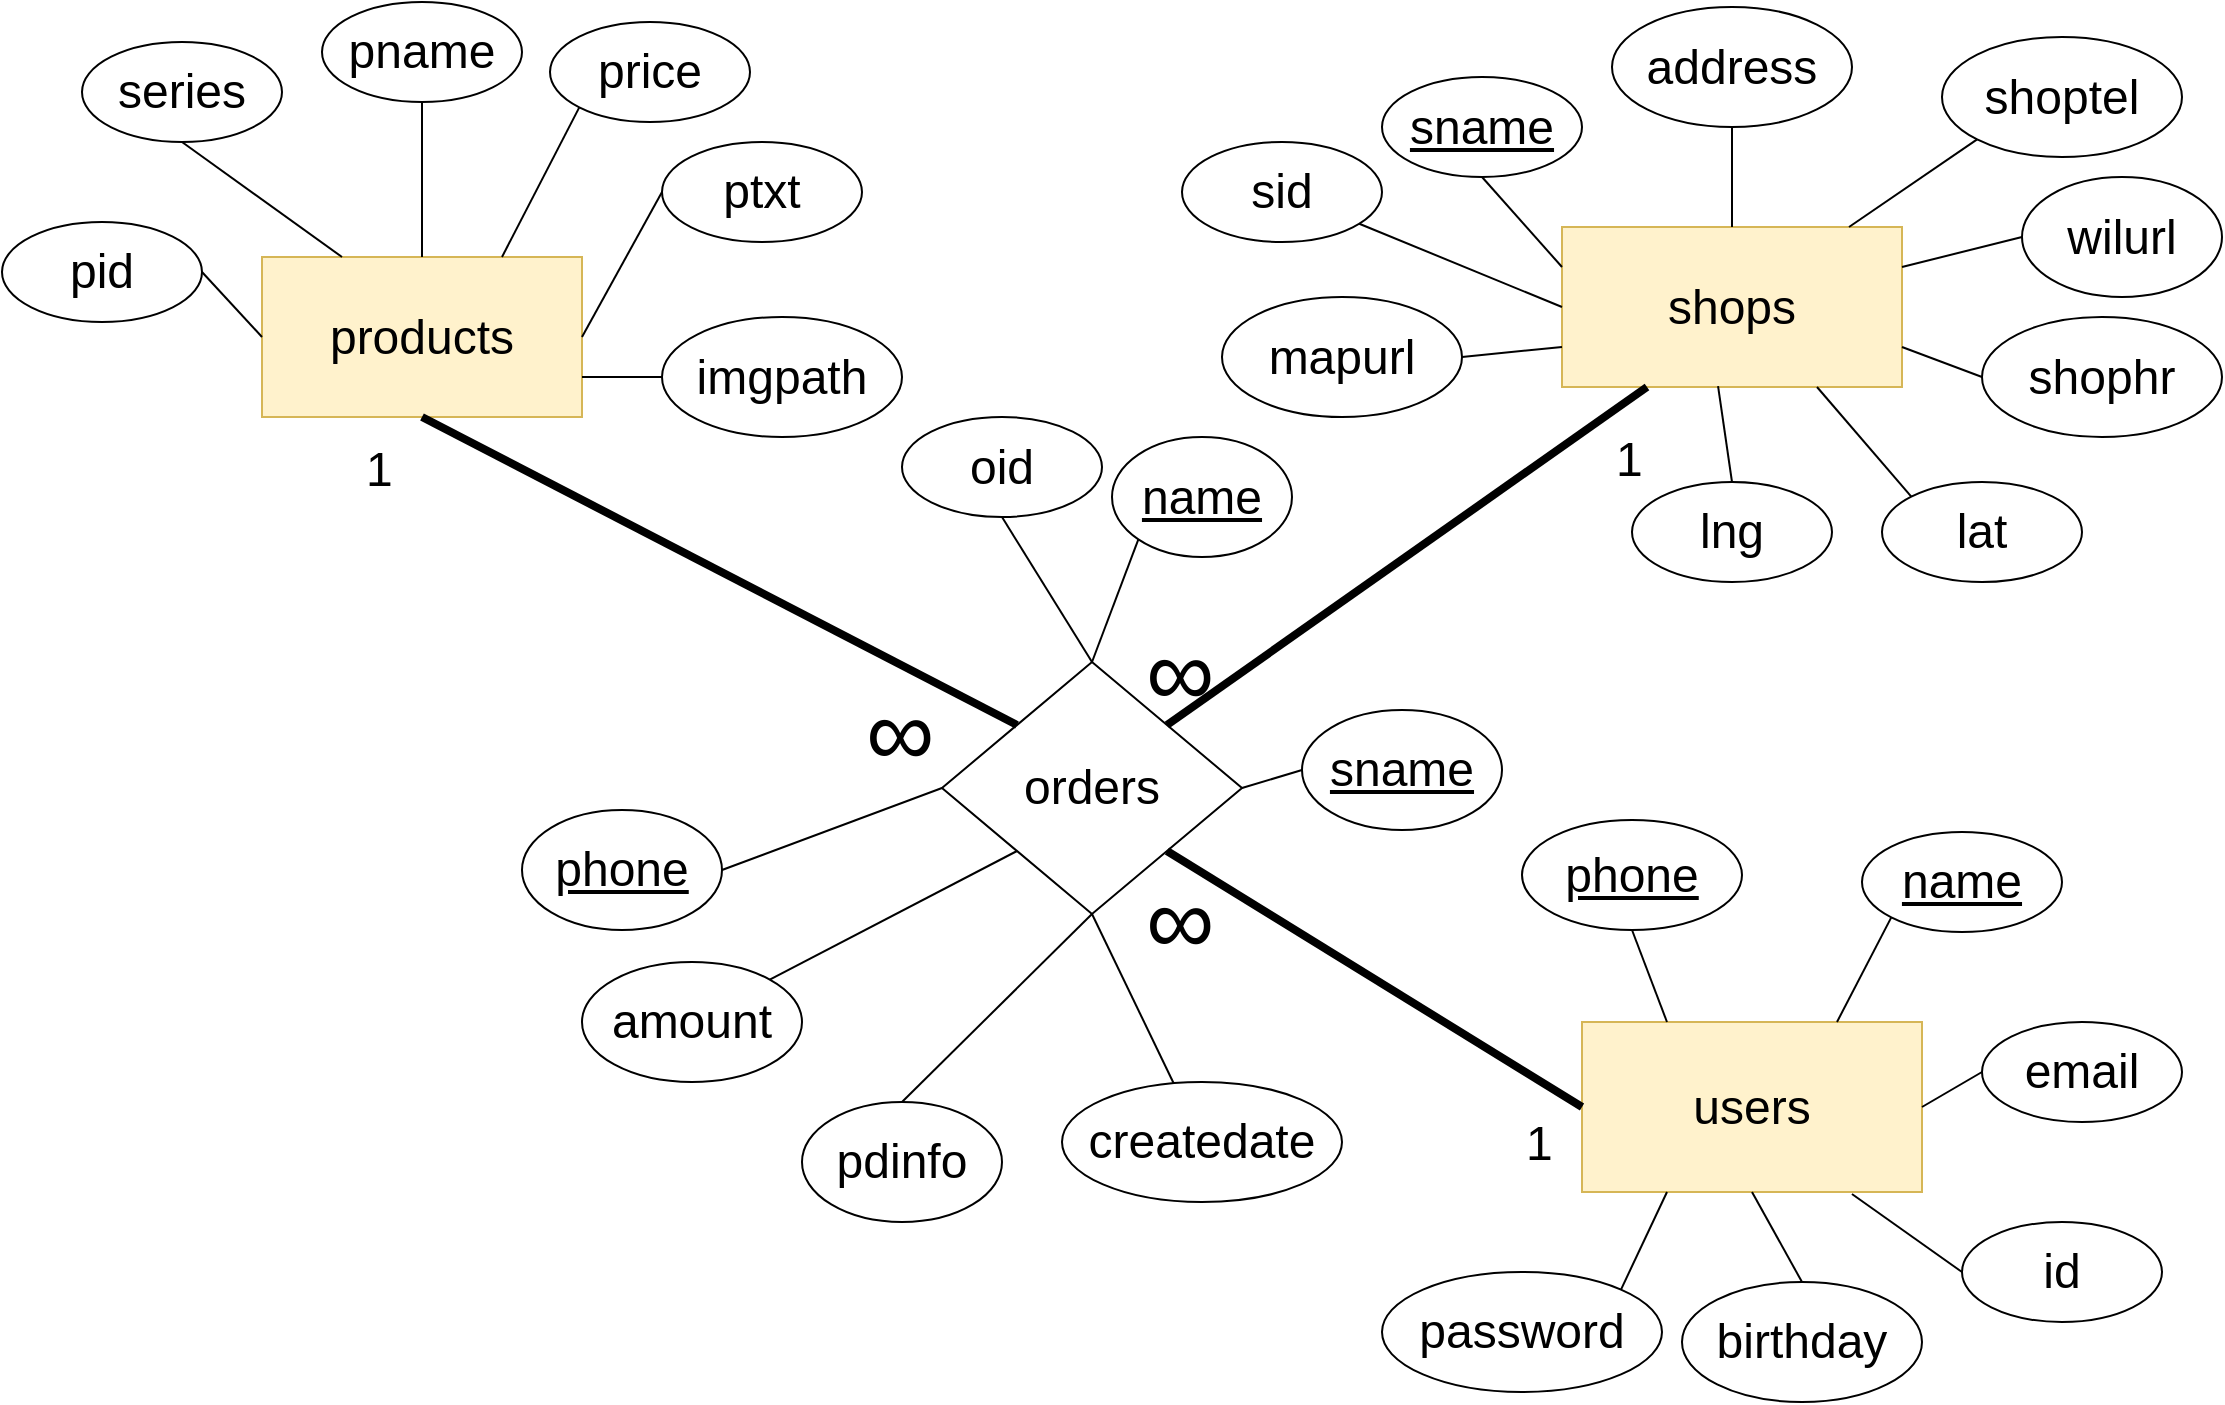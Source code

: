 <mxfile version="21.2.4" type="device">
  <diagram name="第 1 页" id="FQvg7F29peAB76W_smux">
    <mxGraphModel dx="1434" dy="796" grid="1" gridSize="10" guides="1" tooltips="1" connect="1" arrows="1" fold="1" page="1" pageScale="1" pageWidth="1169" pageHeight="827" math="0" shadow="0">
      <root>
        <mxCell id="0" />
        <mxCell id="1" parent="0" />
        <mxCell id="UxVpJ3fF8vfEaiCqMQMJ-1" value="&lt;font style=&quot;font-size: 24px;&quot;&gt;products&lt;/font&gt;" style="rounded=0;whiteSpace=wrap;html=1;fillColor=#fff2cc;strokeColor=#d6b656;" parent="1" vertex="1">
          <mxGeometry x="150" y="157.5" width="160" height="80" as="geometry" />
        </mxCell>
        <mxCell id="UxVpJ3fF8vfEaiCqMQMJ-2" value="&lt;font style=&quot;font-size: 24px;&quot;&gt;pid&lt;/font&gt;" style="ellipse;whiteSpace=wrap;html=1;" parent="1" vertex="1">
          <mxGeometry x="20" y="140" width="100" height="50" as="geometry" />
        </mxCell>
        <mxCell id="UxVpJ3fF8vfEaiCqMQMJ-3" value="&lt;font style=&quot;font-size: 24px;&quot;&gt;pname&lt;/font&gt;" style="ellipse;whiteSpace=wrap;html=1;" parent="1" vertex="1">
          <mxGeometry x="180" y="30" width="100" height="50" as="geometry" />
        </mxCell>
        <mxCell id="UxVpJ3fF8vfEaiCqMQMJ-4" value="&lt;font style=&quot;font-size: 24px;&quot;&gt;price&lt;/font&gt;" style="ellipse;whiteSpace=wrap;html=1;" parent="1" vertex="1">
          <mxGeometry x="294" y="40" width="100" height="50" as="geometry" />
        </mxCell>
        <mxCell id="UxVpJ3fF8vfEaiCqMQMJ-5" value="&lt;font style=&quot;font-size: 24px;&quot;&gt;series&lt;/font&gt;" style="ellipse;whiteSpace=wrap;html=1;" parent="1" vertex="1">
          <mxGeometry x="60" y="50" width="100" height="50" as="geometry" />
        </mxCell>
        <mxCell id="UxVpJ3fF8vfEaiCqMQMJ-6" value="" style="endArrow=none;html=1;rounded=0;entryX=0;entryY=0.5;entryDx=0;entryDy=0;exitX=1;exitY=0.5;exitDx=0;exitDy=0;" parent="1" source="UxVpJ3fF8vfEaiCqMQMJ-2" target="UxVpJ3fF8vfEaiCqMQMJ-1" edge="1">
          <mxGeometry width="50" height="50" relative="1" as="geometry">
            <mxPoint x="100" y="210" as="sourcePoint" />
            <mxPoint x="120" y="170" as="targetPoint" />
          </mxGeometry>
        </mxCell>
        <mxCell id="UxVpJ3fF8vfEaiCqMQMJ-7" value="" style="endArrow=none;html=1;rounded=0;exitX=0.25;exitY=0;exitDx=0;exitDy=0;entryX=0.5;entryY=1;entryDx=0;entryDy=0;" parent="1" source="UxVpJ3fF8vfEaiCqMQMJ-1" target="UxVpJ3fF8vfEaiCqMQMJ-5" edge="1">
          <mxGeometry width="50" height="50" relative="1" as="geometry">
            <mxPoint x="190" y="80" as="sourcePoint" />
            <mxPoint x="240" y="30" as="targetPoint" />
          </mxGeometry>
        </mxCell>
        <mxCell id="UxVpJ3fF8vfEaiCqMQMJ-8" value="" style="endArrow=none;html=1;rounded=0;exitX=0.5;exitY=0;exitDx=0;exitDy=0;entryX=0.5;entryY=1;entryDx=0;entryDy=0;" parent="1" source="UxVpJ3fF8vfEaiCqMQMJ-1" target="UxVpJ3fF8vfEaiCqMQMJ-3" edge="1">
          <mxGeometry width="50" height="50" relative="1" as="geometry">
            <mxPoint x="210" y="100" as="sourcePoint" />
            <mxPoint x="260" y="50" as="targetPoint" />
          </mxGeometry>
        </mxCell>
        <mxCell id="UxVpJ3fF8vfEaiCqMQMJ-9" value="" style="endArrow=none;html=1;rounded=0;exitX=0.75;exitY=0;exitDx=0;exitDy=0;entryX=0;entryY=1;entryDx=0;entryDy=0;" parent="1" source="UxVpJ3fF8vfEaiCqMQMJ-1" target="UxVpJ3fF8vfEaiCqMQMJ-4" edge="1">
          <mxGeometry width="50" height="50" relative="1" as="geometry">
            <mxPoint x="280" y="110" as="sourcePoint" />
            <mxPoint x="290" y="80" as="targetPoint" />
          </mxGeometry>
        </mxCell>
        <mxCell id="XsXpNfyCw_j6Ch00CxnX-1" value="&lt;font style=&quot;font-size: 24px;&quot;&gt;ptxt&lt;/font&gt;" style="ellipse;whiteSpace=wrap;html=1;" parent="1" vertex="1">
          <mxGeometry x="350" y="100" width="100" height="50" as="geometry" />
        </mxCell>
        <mxCell id="XsXpNfyCw_j6Ch00CxnX-2" value="" style="endArrow=none;html=1;rounded=0;exitX=1;exitY=0.5;exitDx=0;exitDy=0;entryX=0;entryY=0.5;entryDx=0;entryDy=0;" parent="1" source="UxVpJ3fF8vfEaiCqMQMJ-1" target="XsXpNfyCw_j6Ch00CxnX-1" edge="1">
          <mxGeometry width="50" height="50" relative="1" as="geometry">
            <mxPoint x="350" y="230" as="sourcePoint" />
            <mxPoint x="400" y="180" as="targetPoint" />
          </mxGeometry>
        </mxCell>
        <mxCell id="XsXpNfyCw_j6Ch00CxnX-3" value="&lt;font style=&quot;font-size: 24px;&quot;&gt;imgpath&lt;/font&gt;" style="ellipse;whiteSpace=wrap;html=1;" parent="1" vertex="1">
          <mxGeometry x="350" y="187.5" width="120" height="60" as="geometry" />
        </mxCell>
        <mxCell id="XsXpNfyCw_j6Ch00CxnX-4" value="" style="endArrow=none;html=1;rounded=0;exitX=1;exitY=0.75;exitDx=0;exitDy=0;entryX=0;entryY=0.5;entryDx=0;entryDy=0;" parent="1" source="UxVpJ3fF8vfEaiCqMQMJ-1" target="XsXpNfyCw_j6Ch00CxnX-3" edge="1">
          <mxGeometry width="50" height="50" relative="1" as="geometry">
            <mxPoint x="350" y="240" as="sourcePoint" />
            <mxPoint x="400" y="190" as="targetPoint" />
          </mxGeometry>
        </mxCell>
        <mxCell id="XsXpNfyCw_j6Ch00CxnX-5" value="&lt;font style=&quot;font-size: 24px;&quot;&gt;shops&lt;/font&gt;" style="rounded=0;whiteSpace=wrap;html=1;fillColor=#fff2cc;strokeColor=#d6b656;" parent="1" vertex="1">
          <mxGeometry x="800" y="142.5" width="170" height="80" as="geometry" />
        </mxCell>
        <mxCell id="XsXpNfyCw_j6Ch00CxnX-6" value="&lt;font style=&quot;font-size: 24px;&quot;&gt;sid&lt;/font&gt;" style="ellipse;whiteSpace=wrap;html=1;" parent="1" vertex="1">
          <mxGeometry x="610" y="100" width="100" height="50" as="geometry" />
        </mxCell>
        <mxCell id="XsXpNfyCw_j6Ch00CxnX-7" value="&lt;font style=&quot;font-size: 24px;&quot;&gt;&lt;u&gt;sname&lt;/u&gt;&lt;/font&gt;" style="ellipse;whiteSpace=wrap;html=1;" parent="1" vertex="1">
          <mxGeometry x="710" y="67.5" width="100" height="50" as="geometry" />
        </mxCell>
        <mxCell id="XsXpNfyCw_j6Ch00CxnX-8" value="&lt;font style=&quot;font-size: 24px;&quot;&gt;address&lt;/font&gt;" style="ellipse;whiteSpace=wrap;html=1;" parent="1" vertex="1">
          <mxGeometry x="825" y="32.5" width="120" height="60" as="geometry" />
        </mxCell>
        <mxCell id="XsXpNfyCw_j6Ch00CxnX-9" value="&lt;span style=&quot;font-size: 24px;&quot;&gt;shoptel&lt;/span&gt;" style="ellipse;whiteSpace=wrap;html=1;" parent="1" vertex="1">
          <mxGeometry x="990" y="47.5" width="120" height="60" as="geometry" />
        </mxCell>
        <mxCell id="XsXpNfyCw_j6Ch00CxnX-10" value="&lt;font style=&quot;font-size: 24px;&quot;&gt;shophr&lt;/font&gt;" style="ellipse;whiteSpace=wrap;html=1;" parent="1" vertex="1">
          <mxGeometry x="1010" y="187.5" width="120" height="60" as="geometry" />
        </mxCell>
        <mxCell id="XsXpNfyCw_j6Ch00CxnX-11" value="&lt;font style=&quot;font-size: 24px;&quot;&gt;mapurl&lt;/font&gt;" style="ellipse;whiteSpace=wrap;html=1;" parent="1" vertex="1">
          <mxGeometry x="630" y="177.5" width="120" height="60" as="geometry" />
        </mxCell>
        <mxCell id="XsXpNfyCw_j6Ch00CxnX-12" value="&lt;font style=&quot;font-size: 24px;&quot;&gt;lat&lt;/font&gt;" style="ellipse;whiteSpace=wrap;html=1;" parent="1" vertex="1">
          <mxGeometry x="960" y="270" width="100" height="50" as="geometry" />
        </mxCell>
        <mxCell id="XsXpNfyCw_j6Ch00CxnX-13" value="&lt;font style=&quot;font-size: 24px;&quot;&gt;lng&lt;/font&gt;" style="ellipse;whiteSpace=wrap;html=1;" parent="1" vertex="1">
          <mxGeometry x="835" y="270" width="100" height="50" as="geometry" />
        </mxCell>
        <mxCell id="XsXpNfyCw_j6Ch00CxnX-15" value="" style="endArrow=none;html=1;rounded=0;entryX=0.459;entryY=0.994;entryDx=0;entryDy=0;exitX=0.5;exitY=0;exitDx=0;exitDy=0;entryPerimeter=0;" parent="1" source="XsXpNfyCw_j6Ch00CxnX-13" target="XsXpNfyCw_j6Ch00CxnX-5" edge="1">
          <mxGeometry width="50" height="50" relative="1" as="geometry">
            <mxPoint x="860" y="337.5" as="sourcePoint" />
            <mxPoint x="910" y="287.5" as="targetPoint" />
          </mxGeometry>
        </mxCell>
        <mxCell id="XsXpNfyCw_j6Ch00CxnX-16" value="" style="endArrow=none;html=1;rounded=0;entryX=0.75;entryY=1;entryDx=0;entryDy=0;exitX=0;exitY=0;exitDx=0;exitDy=0;" parent="1" source="XsXpNfyCw_j6Ch00CxnX-12" target="XsXpNfyCw_j6Ch00CxnX-5" edge="1">
          <mxGeometry width="50" height="50" relative="1" as="geometry">
            <mxPoint x="840" y="267.5" as="sourcePoint" />
            <mxPoint x="940" y="237.5" as="targetPoint" />
          </mxGeometry>
        </mxCell>
        <mxCell id="XsXpNfyCw_j6Ch00CxnX-17" value="" style="endArrow=none;html=1;rounded=0;exitX=0.5;exitY=0;exitDx=0;exitDy=0;entryX=0.5;entryY=1;entryDx=0;entryDy=0;" parent="1" source="XsXpNfyCw_j6Ch00CxnX-5" target="XsXpNfyCw_j6Ch00CxnX-8" edge="1">
          <mxGeometry width="50" height="50" relative="1" as="geometry">
            <mxPoint x="820" y="132.5" as="sourcePoint" />
            <mxPoint x="870" y="82.5" as="targetPoint" />
          </mxGeometry>
        </mxCell>
        <mxCell id="XsXpNfyCw_j6Ch00CxnX-18" value="" style="endArrow=none;html=1;rounded=0;entryX=0;entryY=0.25;entryDx=0;entryDy=0;exitX=0.5;exitY=1;exitDx=0;exitDy=0;" parent="1" source="XsXpNfyCw_j6Ch00CxnX-7" target="XsXpNfyCw_j6Ch00CxnX-5" edge="1">
          <mxGeometry width="50" height="50" relative="1" as="geometry">
            <mxPoint x="740" y="217.5" as="sourcePoint" />
            <mxPoint x="790" y="167.5" as="targetPoint" />
          </mxGeometry>
        </mxCell>
        <mxCell id="XsXpNfyCw_j6Ch00CxnX-19" value="" style="endArrow=none;html=1;rounded=0;entryX=0;entryY=0.5;entryDx=0;entryDy=0;" parent="1" source="XsXpNfyCw_j6Ch00CxnX-6" target="XsXpNfyCw_j6Ch00CxnX-5" edge="1">
          <mxGeometry width="50" height="50" relative="1" as="geometry">
            <mxPoint x="730" y="227.5" as="sourcePoint" />
            <mxPoint x="780" y="177.5" as="targetPoint" />
          </mxGeometry>
        </mxCell>
        <mxCell id="XsXpNfyCw_j6Ch00CxnX-20" value="" style="endArrow=none;html=1;rounded=0;entryX=0;entryY=0.75;entryDx=0;entryDy=0;exitX=1;exitY=0.5;exitDx=0;exitDy=0;" parent="1" source="XsXpNfyCw_j6Ch00CxnX-11" target="XsXpNfyCw_j6Ch00CxnX-5" edge="1">
          <mxGeometry width="50" height="50" relative="1" as="geometry">
            <mxPoint x="720" y="267.5" as="sourcePoint" />
            <mxPoint x="770" y="217.5" as="targetPoint" />
          </mxGeometry>
        </mxCell>
        <mxCell id="XsXpNfyCw_j6Ch00CxnX-21" value="" style="endArrow=none;html=1;rounded=0;entryX=0;entryY=1;entryDx=0;entryDy=0;" parent="1" source="XsXpNfyCw_j6Ch00CxnX-5" target="XsXpNfyCw_j6Ch00CxnX-9" edge="1">
          <mxGeometry width="50" height="50" relative="1" as="geometry">
            <mxPoint x="1020" y="147.5" as="sourcePoint" />
            <mxPoint x="990" y="142.5" as="targetPoint" />
          </mxGeometry>
        </mxCell>
        <mxCell id="XsXpNfyCw_j6Ch00CxnX-22" value="" style="endArrow=none;html=1;rounded=0;entryX=0;entryY=0.5;entryDx=0;entryDy=0;exitX=1;exitY=0.75;exitDx=0;exitDy=0;" parent="1" source="XsXpNfyCw_j6Ch00CxnX-5" target="XsXpNfyCw_j6Ch00CxnX-10" edge="1">
          <mxGeometry width="50" height="50" relative="1" as="geometry">
            <mxPoint x="930" y="317.5" as="sourcePoint" />
            <mxPoint x="980" y="267.5" as="targetPoint" />
          </mxGeometry>
        </mxCell>
        <mxCell id="mk4pWUUraiVxnKkYwdRe-1" value="&lt;font style=&quot;font-size: 24px;&quot;&gt;wilurl&lt;/font&gt;" style="ellipse;whiteSpace=wrap;html=1;" parent="1" vertex="1">
          <mxGeometry x="1030" y="117.5" width="100" height="60" as="geometry" />
        </mxCell>
        <mxCell id="mk4pWUUraiVxnKkYwdRe-2" value="" style="endArrow=none;html=1;rounded=0;entryX=0;entryY=0.5;entryDx=0;entryDy=0;exitX=1;exitY=0.25;exitDx=0;exitDy=0;" parent="1" source="XsXpNfyCw_j6Ch00CxnX-5" target="mk4pWUUraiVxnKkYwdRe-1" edge="1">
          <mxGeometry width="50" height="50" relative="1" as="geometry">
            <mxPoint x="990" y="187.5" as="sourcePoint" />
            <mxPoint x="1040" y="137.5" as="targetPoint" />
          </mxGeometry>
        </mxCell>
        <mxCell id="fXhm6jQ6wO7khlv-7q1j-1" value="&lt;font style=&quot;font-size: 24px;&quot;&gt;users&lt;/font&gt;" style="rounded=0;whiteSpace=wrap;html=1;fillColor=#fff2cc;strokeColor=#d6b656;" parent="1" vertex="1">
          <mxGeometry x="810" y="540" width="170" height="85" as="geometry" />
        </mxCell>
        <mxCell id="fXhm6jQ6wO7khlv-7q1j-2" value="&lt;font style=&quot;font-size: 24px;&quot;&gt;id&lt;/font&gt;" style="ellipse;whiteSpace=wrap;html=1;" parent="1" vertex="1">
          <mxGeometry x="1000" y="640" width="100" height="50" as="geometry" />
        </mxCell>
        <mxCell id="fXhm6jQ6wO7khlv-7q1j-3" value="&lt;font style=&quot;font-size: 24px;&quot;&gt;&lt;u&gt;name&lt;/u&gt;&lt;/font&gt;" style="ellipse;whiteSpace=wrap;html=1;" parent="1" vertex="1">
          <mxGeometry x="950" y="445" width="100" height="50" as="geometry" />
        </mxCell>
        <mxCell id="fXhm6jQ6wO7khlv-7q1j-4" value="&lt;font style=&quot;font-size: 24px;&quot;&gt;email&lt;/font&gt;" style="ellipse;whiteSpace=wrap;html=1;" parent="1" vertex="1">
          <mxGeometry x="1010" y="540" width="100" height="50" as="geometry" />
        </mxCell>
        <mxCell id="fXhm6jQ6wO7khlv-7q1j-5" value="&lt;font style=&quot;font-size: 24px;&quot;&gt;password&lt;/font&gt;" style="ellipse;whiteSpace=wrap;html=1;" parent="1" vertex="1">
          <mxGeometry x="710" y="665" width="140" height="60" as="geometry" />
        </mxCell>
        <mxCell id="fXhm6jQ6wO7khlv-7q1j-6" value="&lt;font style=&quot;font-size: 24px;&quot;&gt;&lt;u&gt;phone&lt;/u&gt;&lt;/font&gt;" style="ellipse;whiteSpace=wrap;html=1;" parent="1" vertex="1">
          <mxGeometry x="780" y="439" width="110" height="55" as="geometry" />
        </mxCell>
        <mxCell id="fXhm6jQ6wO7khlv-7q1j-7" value="&lt;font style=&quot;font-size: 24px;&quot;&gt;birthday&lt;/font&gt;" style="ellipse;whiteSpace=wrap;html=1;" parent="1" vertex="1">
          <mxGeometry x="860" y="670" width="120" height="60" as="geometry" />
        </mxCell>
        <mxCell id="fXhm6jQ6wO7khlv-7q1j-9" value="" style="endArrow=none;html=1;rounded=0;entryX=0.25;entryY=0;entryDx=0;entryDy=0;exitX=0.5;exitY=1;exitDx=0;exitDy=0;" parent="1" source="fXhm6jQ6wO7khlv-7q1j-6" target="fXhm6jQ6wO7khlv-7q1j-1" edge="1">
          <mxGeometry width="50" height="50" relative="1" as="geometry">
            <mxPoint x="780" y="512.5" as="sourcePoint" />
            <mxPoint x="830" y="462.5" as="targetPoint" />
          </mxGeometry>
        </mxCell>
        <mxCell id="fXhm6jQ6wO7khlv-7q1j-10" value="" style="endArrow=none;html=1;rounded=0;entryX=0;entryY=1;entryDx=0;entryDy=0;exitX=0.75;exitY=0;exitDx=0;exitDy=0;" parent="1" source="fXhm6jQ6wO7khlv-7q1j-1" target="fXhm6jQ6wO7khlv-7q1j-3" edge="1">
          <mxGeometry width="50" height="50" relative="1" as="geometry">
            <mxPoint x="945" y="505" as="sourcePoint" />
            <mxPoint x="995" y="455" as="targetPoint" />
          </mxGeometry>
        </mxCell>
        <mxCell id="fXhm6jQ6wO7khlv-7q1j-11" value="" style="endArrow=none;html=1;rounded=0;exitX=1;exitY=0;exitDx=0;exitDy=0;entryX=0.25;entryY=1;entryDx=0;entryDy=0;" parent="1" source="fXhm6jQ6wO7khlv-7q1j-5" target="fXhm6jQ6wO7khlv-7q1j-1" edge="1">
          <mxGeometry width="50" height="50" relative="1" as="geometry">
            <mxPoint x="735" y="580" as="sourcePoint" />
            <mxPoint x="780" y="610" as="targetPoint" />
          </mxGeometry>
        </mxCell>
        <mxCell id="fXhm6jQ6wO7khlv-7q1j-12" value="" style="endArrow=none;html=1;rounded=0;exitX=1;exitY=0.5;exitDx=0;exitDy=0;entryX=0;entryY=0.5;entryDx=0;entryDy=0;" parent="1" source="fXhm6jQ6wO7khlv-7q1j-1" target="fXhm6jQ6wO7khlv-7q1j-4" edge="1">
          <mxGeometry width="50" height="50" relative="1" as="geometry">
            <mxPoint x="1000" y="565" as="sourcePoint" />
            <mxPoint x="1060" y="565" as="targetPoint" />
          </mxGeometry>
        </mxCell>
        <mxCell id="fXhm6jQ6wO7khlv-7q1j-13" value="" style="endArrow=none;html=1;rounded=0;entryX=0.5;entryY=1;entryDx=0;entryDy=0;exitX=0.5;exitY=0;exitDx=0;exitDy=0;" parent="1" source="fXhm6jQ6wO7khlv-7q1j-7" target="fXhm6jQ6wO7khlv-7q1j-1" edge="1">
          <mxGeometry width="50" height="50" relative="1" as="geometry">
            <mxPoint x="750" y="630" as="sourcePoint" />
            <mxPoint x="800" y="580" as="targetPoint" />
          </mxGeometry>
        </mxCell>
        <mxCell id="jXHp5anV71AdlyanNkg9-2" value="&lt;font style=&quot;font-size: 24px;&quot;&gt;oid&lt;/font&gt;" style="ellipse;whiteSpace=wrap;html=1;" parent="1" vertex="1">
          <mxGeometry x="470" y="237.5" width="100" height="50" as="geometry" />
        </mxCell>
        <mxCell id="jXHp5anV71AdlyanNkg9-3" value="&lt;font style=&quot;font-size: 24px;&quot;&gt;&lt;u&gt;phone&lt;/u&gt;&lt;/font&gt;" style="ellipse;whiteSpace=wrap;html=1;" parent="1" vertex="1">
          <mxGeometry x="280" y="434" width="100" height="60" as="geometry" />
        </mxCell>
        <mxCell id="jXHp5anV71AdlyanNkg9-4" value="&lt;font style=&quot;font-size: 24px;&quot;&gt;&lt;u&gt;name&lt;/u&gt;&lt;/font&gt;" style="ellipse;whiteSpace=wrap;html=1;" parent="1" vertex="1">
          <mxGeometry x="575" y="247.5" width="90" height="60" as="geometry" />
        </mxCell>
        <mxCell id="jXHp5anV71AdlyanNkg9-5" value="&lt;font style=&quot;font-size: 24px;&quot;&gt;&lt;u&gt;sname&lt;/u&gt;&lt;/font&gt;" style="ellipse;whiteSpace=wrap;html=1;" parent="1" vertex="1">
          <mxGeometry x="670" y="384" width="100" height="60" as="geometry" />
        </mxCell>
        <mxCell id="jXHp5anV71AdlyanNkg9-6" value="&lt;font style=&quot;font-size: 24px;&quot;&gt;amount&lt;/font&gt;" style="ellipse;whiteSpace=wrap;html=1;" parent="1" vertex="1">
          <mxGeometry x="310" y="510" width="110" height="60" as="geometry" />
        </mxCell>
        <mxCell id="jXHp5anV71AdlyanNkg9-8" value="&lt;font style=&quot;font-size: 24px;&quot;&gt;pdinfo&lt;/font&gt;" style="ellipse;whiteSpace=wrap;html=1;" parent="1" vertex="1">
          <mxGeometry x="420" y="580" width="100" height="60" as="geometry" />
        </mxCell>
        <mxCell id="jXHp5anV71AdlyanNkg9-9" value="&lt;font style=&quot;font-size: 24px;&quot;&gt;createdate&lt;/font&gt;" style="ellipse;whiteSpace=wrap;html=1;" parent="1" vertex="1">
          <mxGeometry x="550" y="570" width="140" height="60" as="geometry" />
        </mxCell>
        <mxCell id="maN46sJLZ4QJRH9Op_n9-1" value="&lt;font style=&quot;font-size: 24px;&quot;&gt;orders&lt;/font&gt;" style="rhombus;whiteSpace=wrap;html=1;" parent="1" vertex="1">
          <mxGeometry x="490" y="360" width="150" height="126" as="geometry" />
        </mxCell>
        <mxCell id="s2veUAVOYKB9DMk2hkYw-1" value="" style="endArrow=none;html=1;rounded=0;entryX=0;entryY=0.5;entryDx=0;entryDy=0;exitX=0.794;exitY=1.012;exitDx=0;exitDy=0;exitPerimeter=0;" parent="1" source="fXhm6jQ6wO7khlv-7q1j-1" target="fXhm6jQ6wO7khlv-7q1j-2" edge="1">
          <mxGeometry width="50" height="50" relative="1" as="geometry">
            <mxPoint x="970" y="665" as="sourcePoint" />
            <mxPoint x="1020" y="615" as="targetPoint" />
          </mxGeometry>
        </mxCell>
        <mxCell id="s2veUAVOYKB9DMk2hkYw-2" value="" style="endArrow=none;html=1;rounded=0;strokeWidth=4;entryX=0;entryY=0;entryDx=0;entryDy=0;exitX=0.5;exitY=1;exitDx=0;exitDy=0;" parent="1" source="UxVpJ3fF8vfEaiCqMQMJ-1" target="maN46sJLZ4QJRH9Op_n9-1" edge="1">
          <mxGeometry width="50" height="50" relative="1" as="geometry">
            <mxPoint x="300" y="330" as="sourcePoint" />
            <mxPoint x="350" y="280" as="targetPoint" />
          </mxGeometry>
        </mxCell>
        <mxCell id="s2veUAVOYKB9DMk2hkYw-3" value="" style="endArrow=none;html=1;rounded=0;entryX=0.25;entryY=1;entryDx=0;entryDy=0;exitX=1;exitY=0;exitDx=0;exitDy=0;strokeWidth=4;" parent="1" source="maN46sJLZ4QJRH9Op_n9-1" target="XsXpNfyCw_j6Ch00CxnX-5" edge="1">
          <mxGeometry width="50" height="50" relative="1" as="geometry">
            <mxPoint x="560" y="430" as="sourcePoint" />
            <mxPoint x="610" y="380" as="targetPoint" />
          </mxGeometry>
        </mxCell>
        <mxCell id="s2veUAVOYKB9DMk2hkYw-4" value="" style="endArrow=none;html=1;rounded=0;entryX=0;entryY=0.5;entryDx=0;entryDy=0;exitX=1;exitY=1;exitDx=0;exitDy=0;strokeWidth=4;" parent="1" source="maN46sJLZ4QJRH9Op_n9-1" target="fXhm6jQ6wO7khlv-7q1j-1" edge="1">
          <mxGeometry width="50" height="50" relative="1" as="geometry">
            <mxPoint x="560" y="430" as="sourcePoint" />
            <mxPoint x="610" y="380" as="targetPoint" />
          </mxGeometry>
        </mxCell>
        <mxCell id="s2veUAVOYKB9DMk2hkYw-5" value="" style="endArrow=none;html=1;rounded=0;entryX=0.5;entryY=1;entryDx=0;entryDy=0;exitX=0.5;exitY=0;exitDx=0;exitDy=0;" parent="1" source="maN46sJLZ4QJRH9Op_n9-1" target="jXHp5anV71AdlyanNkg9-2" edge="1">
          <mxGeometry width="50" height="50" relative="1" as="geometry">
            <mxPoint x="560" y="430" as="sourcePoint" />
            <mxPoint x="610" y="380" as="targetPoint" />
          </mxGeometry>
        </mxCell>
        <mxCell id="s2veUAVOYKB9DMk2hkYw-6" value="" style="endArrow=none;html=1;rounded=0;entryX=0;entryY=1;entryDx=0;entryDy=0;exitX=1;exitY=0;exitDx=0;exitDy=0;" parent="1" source="jXHp5anV71AdlyanNkg9-6" target="maN46sJLZ4QJRH9Op_n9-1" edge="1">
          <mxGeometry width="50" height="50" relative="1" as="geometry">
            <mxPoint x="440" y="500" as="sourcePoint" />
            <mxPoint x="490" y="450" as="targetPoint" />
          </mxGeometry>
        </mxCell>
        <mxCell id="s2veUAVOYKB9DMk2hkYw-7" value="" style="endArrow=none;html=1;rounded=0;exitX=1;exitY=0.5;exitDx=0;exitDy=0;entryX=0;entryY=0.5;entryDx=0;entryDy=0;" parent="1" source="jXHp5anV71AdlyanNkg9-3" target="maN46sJLZ4QJRH9Op_n9-1" edge="1">
          <mxGeometry width="50" height="50" relative="1" as="geometry">
            <mxPoint x="400" y="445" as="sourcePoint" />
            <mxPoint x="460" y="440" as="targetPoint" />
          </mxGeometry>
        </mxCell>
        <mxCell id="s2veUAVOYKB9DMk2hkYw-8" value="" style="endArrow=none;html=1;rounded=0;exitX=0;exitY=0.5;exitDx=0;exitDy=0;entryX=1;entryY=0.5;entryDx=0;entryDy=0;" parent="1" target="maN46sJLZ4QJRH9Op_n9-1" edge="1" source="jXHp5anV71AdlyanNkg9-5">
          <mxGeometry width="50" height="50" relative="1" as="geometry">
            <mxPoint x="770" y="455" as="sourcePoint" />
            <mxPoint x="670" y="485" as="targetPoint" />
          </mxGeometry>
        </mxCell>
        <mxCell id="EvmcEuYZtlLhhWlE4iMw-1" value="" style="endArrow=none;html=1;rounded=0;entryX=0;entryY=1;entryDx=0;entryDy=0;exitX=0.5;exitY=0;exitDx=0;exitDy=0;" edge="1" parent="1" source="maN46sJLZ4QJRH9Op_n9-1" target="jXHp5anV71AdlyanNkg9-4">
          <mxGeometry width="50" height="50" relative="1" as="geometry">
            <mxPoint x="560" y="430" as="sourcePoint" />
            <mxPoint x="610" y="380" as="targetPoint" />
          </mxGeometry>
        </mxCell>
        <mxCell id="EvmcEuYZtlLhhWlE4iMw-2" value="" style="endArrow=none;html=1;rounded=0;entryX=0.5;entryY=1;entryDx=0;entryDy=0;exitX=0.5;exitY=0;exitDx=0;exitDy=0;" edge="1" parent="1" source="jXHp5anV71AdlyanNkg9-8" target="maN46sJLZ4QJRH9Op_n9-1">
          <mxGeometry width="50" height="50" relative="1" as="geometry">
            <mxPoint x="500" y="536" as="sourcePoint" />
            <mxPoint x="550" y="486" as="targetPoint" />
          </mxGeometry>
        </mxCell>
        <mxCell id="EvmcEuYZtlLhhWlE4iMw-3" value="" style="endArrow=none;html=1;rounded=0;exitX=0.5;exitY=1;exitDx=0;exitDy=0;" edge="1" parent="1" source="maN46sJLZ4QJRH9Op_n9-1" target="jXHp5anV71AdlyanNkg9-9">
          <mxGeometry width="50" height="50" relative="1" as="geometry">
            <mxPoint x="570" y="490" as="sourcePoint" />
            <mxPoint x="610" y="380" as="targetPoint" />
          </mxGeometry>
        </mxCell>
        <mxCell id="EvmcEuYZtlLhhWlE4iMw-4" value="&lt;font style=&quot;font-size: 48px;&quot;&gt;∞&lt;/font&gt;" style="text;whiteSpace=wrap;html=1;" vertex="1" parent="1">
          <mxGeometry x="450" y="360" width="40" height="40" as="geometry" />
        </mxCell>
        <mxCell id="EvmcEuYZtlLhhWlE4iMw-8" value="&lt;font style=&quot;font-size: 48px;&quot;&gt;∞&lt;/font&gt;" style="text;whiteSpace=wrap;html=1;" vertex="1" parent="1">
          <mxGeometry x="590" y="330" width="40" height="40" as="geometry" />
        </mxCell>
        <mxCell id="EvmcEuYZtlLhhWlE4iMw-9" value="&lt;font style=&quot;font-size: 48px;&quot;&gt;∞&lt;/font&gt;" style="text;whiteSpace=wrap;html=1;" vertex="1" parent="1">
          <mxGeometry x="590" y="454" width="40" height="40" as="geometry" />
        </mxCell>
        <mxCell id="EvmcEuYZtlLhhWlE4iMw-10" value="&lt;font style=&quot;font-size: 24px;&quot;&gt;1&lt;/font&gt;" style="text;whiteSpace=wrap;html=1;" vertex="1" parent="1">
          <mxGeometry x="200" y="242.5" width="40" height="40" as="geometry" />
        </mxCell>
        <mxCell id="EvmcEuYZtlLhhWlE4iMw-12" value="&lt;font style=&quot;font-size: 24px;&quot;&gt;1&lt;/font&gt;" style="text;whiteSpace=wrap;html=1;" vertex="1" parent="1">
          <mxGeometry x="825" y="237.5" width="40" height="40" as="geometry" />
        </mxCell>
        <mxCell id="EvmcEuYZtlLhhWlE4iMw-13" value="&lt;font style=&quot;font-size: 24px;&quot;&gt;1&lt;/font&gt;" style="text;whiteSpace=wrap;html=1;" vertex="1" parent="1">
          <mxGeometry x="780" y="580" width="40" height="40" as="geometry" />
        </mxCell>
      </root>
    </mxGraphModel>
  </diagram>
</mxfile>
